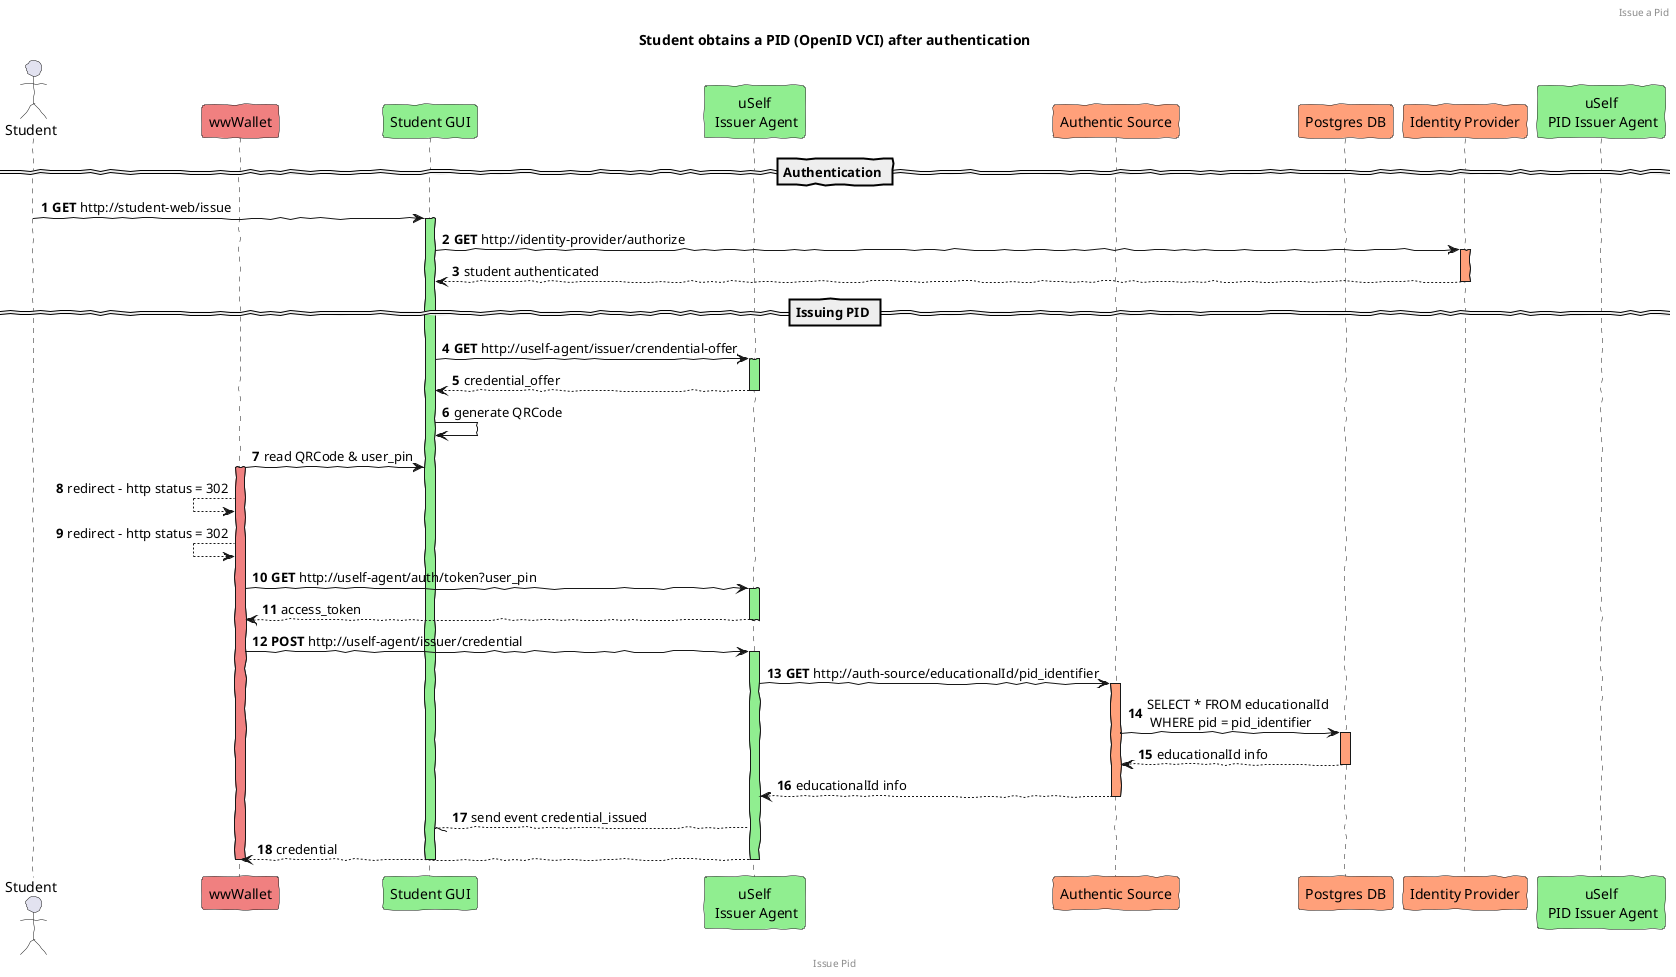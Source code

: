 @startuml dc4eu-issue-pid
'https://plantuml.com/sequence-diagram
skinparam handwritten true



header 
    Issue a Pid
end header
title
    Student obtains a PID (OpenID VCI) after authentication
end title
footer 
    Issue Pid
end footer

actor "Student" as student
participant "wwWallet" as mobile #LightCoral
participant "Student GUI" as stdGUI #LightGreen
participant "uSelf\n Issuer Agent" as agent #LightGreen
participant "Authentic Source" as authSource #LightSalmon
participant "Postgres DB" as db #LightSalmon
participant "Identity Provider" as ip #LightSalmon


participant "uSelf\n PID Issuer Agent" as issuer #LightGreen

autonumber

== Authentication ==

    student->stdGUI:**GET** http://student-web/issue
    activate stdGUI #LightGreen
    stdGUI->ip:**GET** http://identity-provider/authorize
    activate ip #LightSalmon
    ip-->stdGUI: student authenticated
    deactivate ip
  
== Issuing PID ==
    
    stdGUI->agent:**GET** http://uself-agent/issuer/crendential-offer
    activate agent #LightGreen
    return credential_offer
    stdGUI->stdGUI: generate QRCode
    mobile->stdGUI: read QRCode & user_pin
    activate mobile #LightCoral
    mobile<--mobile: redirect - http status = 302
    

    mobile<--mobile: redirect - http status = 302 
    mobile->agent:**GET** http://uself-agent/auth/token?user_pin
    activate agent #LightGreen
    return access_token
    mobile->agent:**POST** http://uself-agent/issuer/credential
    activate agent #LightGreen
    agent->authSource:**GET** http://auth-source/educationalId/pid_identifier
    activate authSource #LightSalmon
    authSource->db: SELECT * FROM educationalId\n WHERE pid = pid_identifier
    activate db #LightSalmon
    return educationalId info
    return educationalId info
    agent--//stdGUI: send event credential_issued
    return credential
    deactivate mobile
    deactivate stdGUI

@enduml